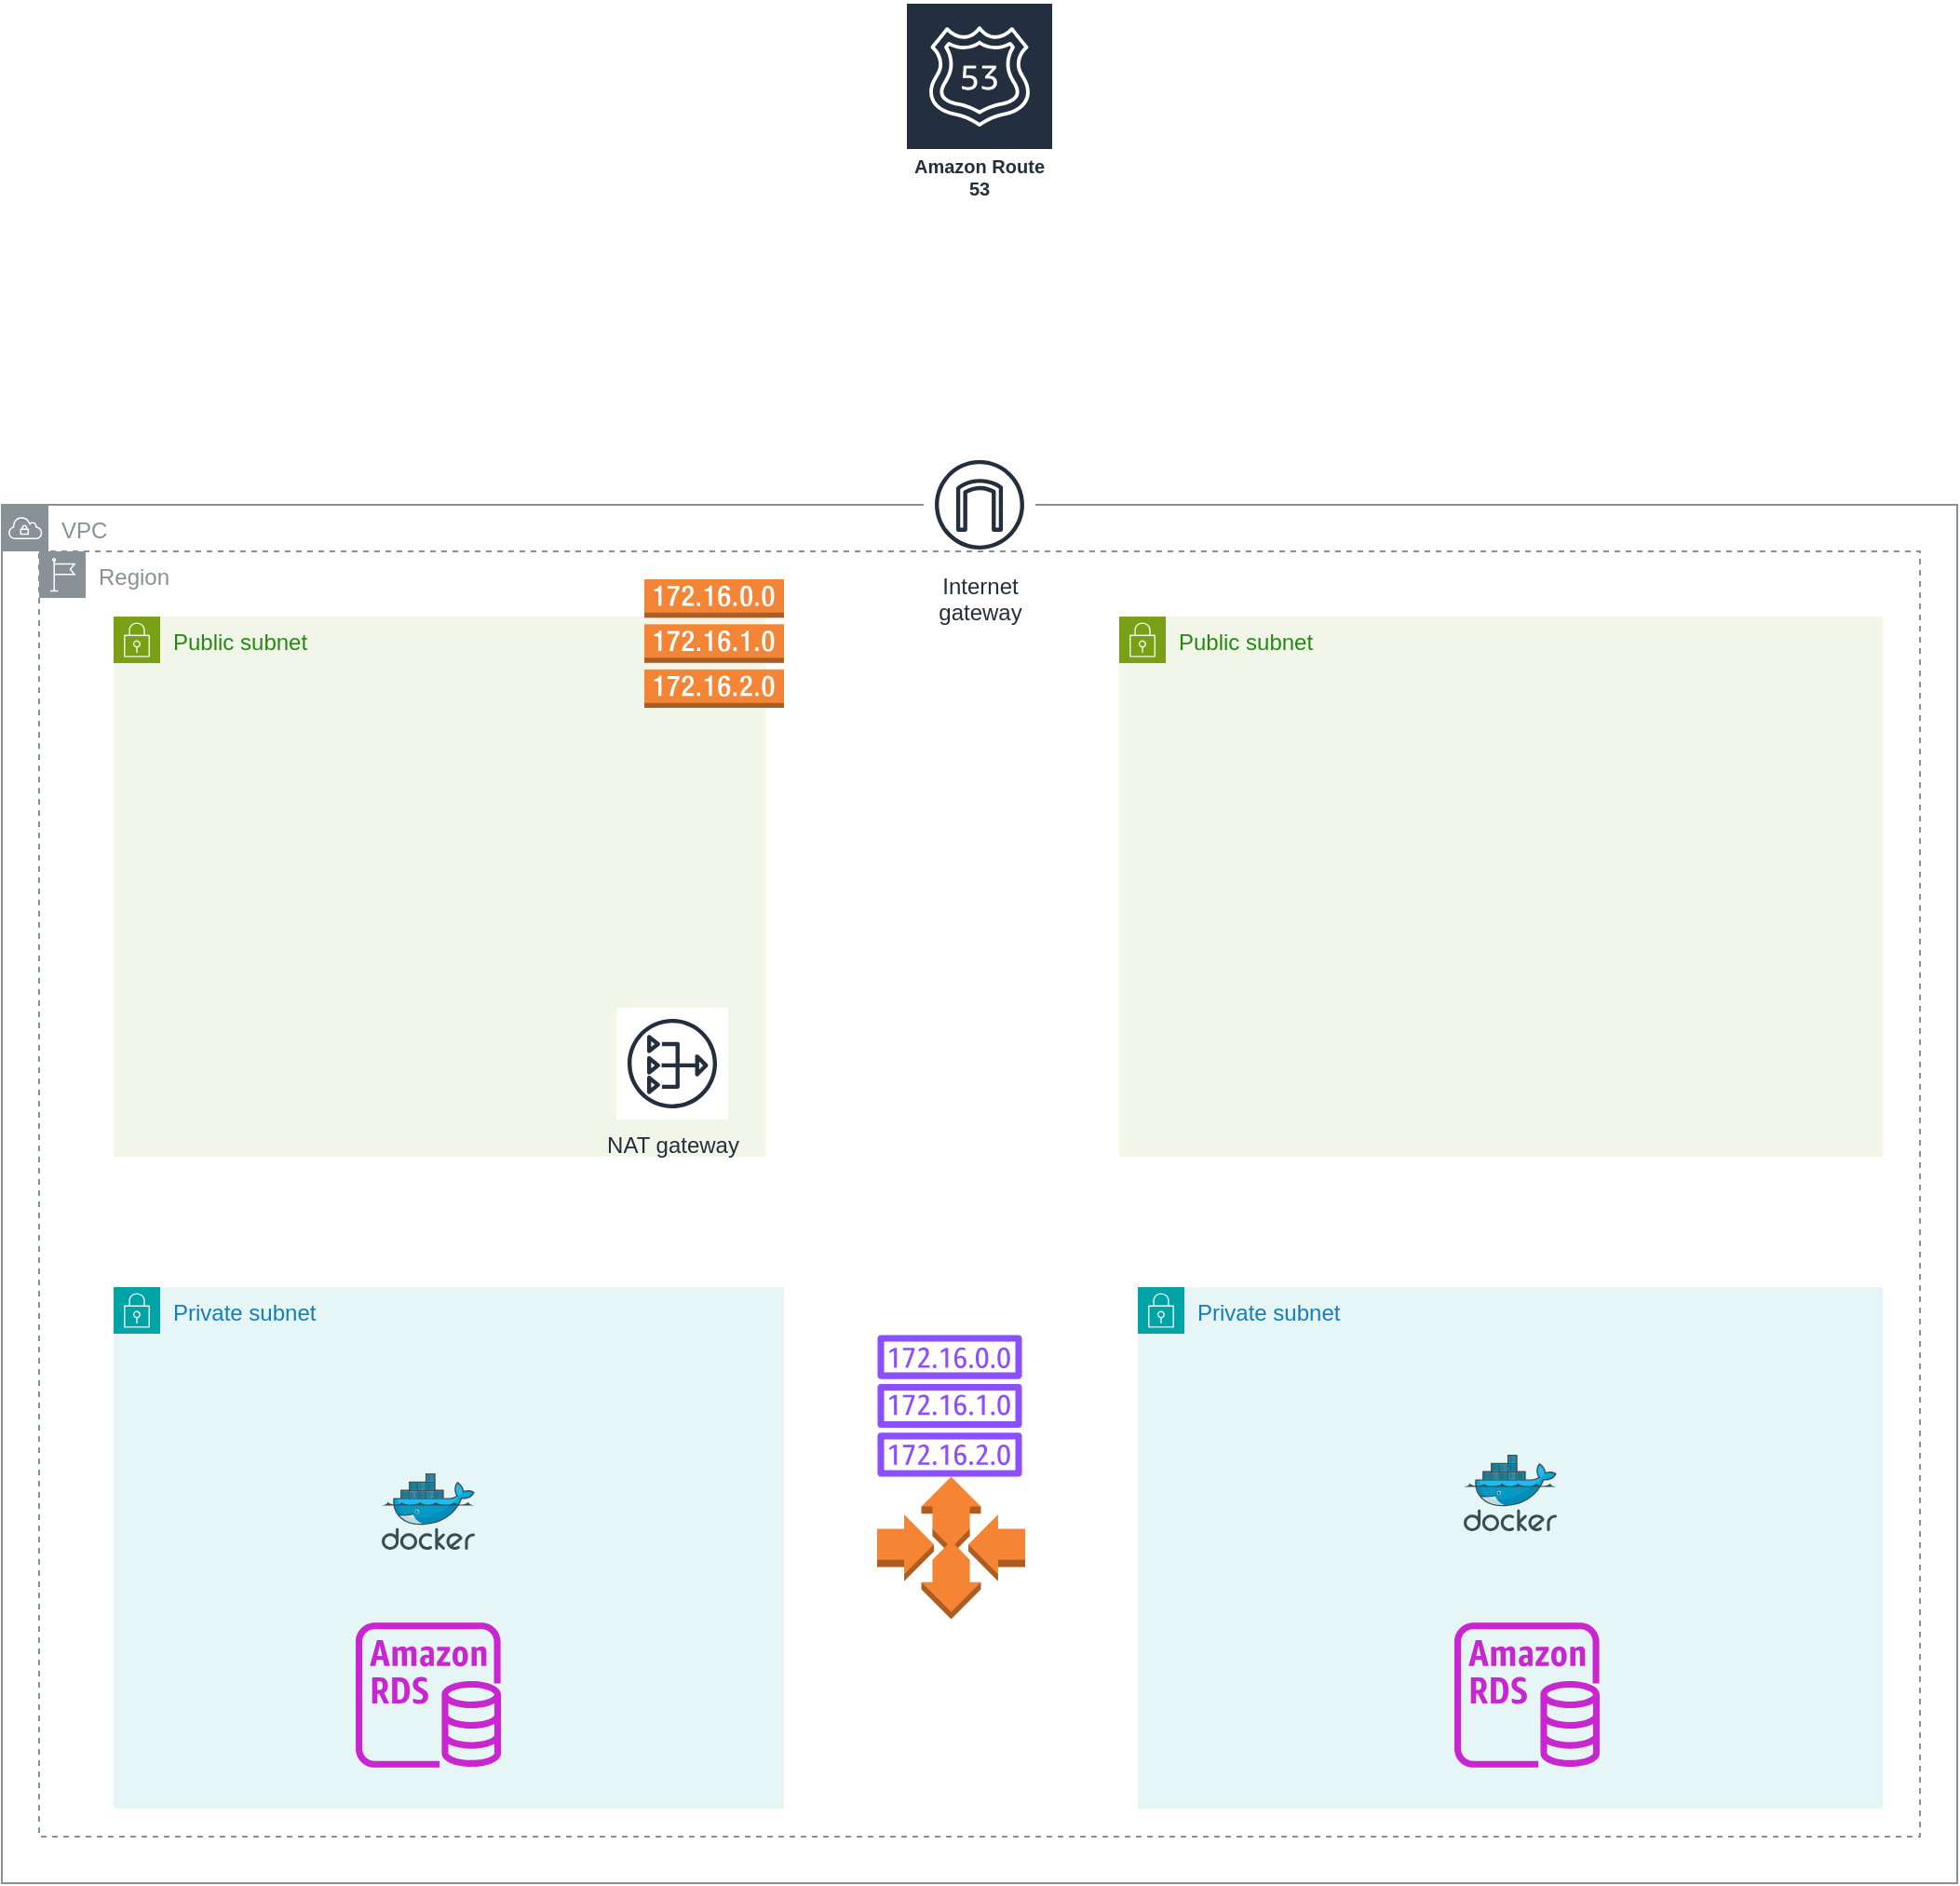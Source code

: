 <mxfile version="24.3.0" type="github">
  <diagram name="Page-1" id="-Y_eyeCRKpiwQtp2OGeJ">
    <mxGraphModel dx="1434" dy="1874" grid="1" gridSize="10" guides="1" tooltips="1" connect="1" arrows="1" fold="1" page="1" pageScale="1" pageWidth="850" pageHeight="1100" math="0" shadow="0">
      <root>
        <mxCell id="0" />
        <mxCell id="1" parent="0" />
        <mxCell id="BaEN7-JFjhf3_HjdtKpQ-1" value="VPC" style="sketch=0;outlineConnect=0;gradientColor=none;html=1;whiteSpace=wrap;fontSize=12;fontStyle=0;shape=mxgraph.aws4.group;grIcon=mxgraph.aws4.group_vpc;strokeColor=#879196;fillColor=none;verticalAlign=top;align=left;spacingLeft=30;fontColor=#879196;dashed=0;" vertex="1" parent="1">
          <mxGeometry x="20" y="40" width="1050" height="740" as="geometry" />
        </mxCell>
        <mxCell id="BaEN7-JFjhf3_HjdtKpQ-3" value="Internet&#xa;gateway" style="sketch=0;outlineConnect=0;fontColor=#232F3E;gradientColor=none;strokeColor=#232F3E;fillColor=#ffffff;dashed=0;verticalLabelPosition=bottom;verticalAlign=top;align=center;html=1;fontSize=12;fontStyle=0;aspect=fixed;shape=mxgraph.aws4.resourceIcon;resIcon=mxgraph.aws4.internet_gateway;" vertex="1" parent="1">
          <mxGeometry x="515" y="10" width="60" height="60" as="geometry" />
        </mxCell>
        <mxCell id="BaEN7-JFjhf3_HjdtKpQ-4" value="Amazon Route 53" style="sketch=0;outlineConnect=0;fontColor=#232F3E;gradientColor=none;strokeColor=#ffffff;fillColor=#232F3E;dashed=0;verticalLabelPosition=middle;verticalAlign=bottom;align=center;html=1;whiteSpace=wrap;fontSize=10;fontStyle=1;spacing=3;shape=mxgraph.aws4.productIcon;prIcon=mxgraph.aws4.route_53;" vertex="1" parent="1">
          <mxGeometry x="505" y="-230" width="80" height="110" as="geometry" />
        </mxCell>
        <mxCell id="BaEN7-JFjhf3_HjdtKpQ-6" value="Region" style="sketch=0;outlineConnect=0;gradientColor=none;html=1;whiteSpace=wrap;fontSize=12;fontStyle=0;shape=mxgraph.aws4.group;grIcon=mxgraph.aws4.group_region;strokeColor=#879196;fillColor=none;verticalAlign=top;align=left;spacingLeft=30;fontColor=#879196;dashed=1;" vertex="1" parent="1">
          <mxGeometry x="40" y="65" width="1010" height="690" as="geometry" />
        </mxCell>
        <mxCell id="BaEN7-JFjhf3_HjdtKpQ-7" value="Public subnet" style="points=[[0,0],[0.25,0],[0.5,0],[0.75,0],[1,0],[1,0.25],[1,0.5],[1,0.75],[1,1],[0.75,1],[0.5,1],[0.25,1],[0,1],[0,0.75],[0,0.5],[0,0.25]];outlineConnect=0;gradientColor=none;html=1;whiteSpace=wrap;fontSize=12;fontStyle=0;container=1;pointerEvents=0;collapsible=0;recursiveResize=0;shape=mxgraph.aws4.group;grIcon=mxgraph.aws4.group_security_group;grStroke=0;strokeColor=#7AA116;fillColor=#F2F6E8;verticalAlign=top;align=left;spacingLeft=30;fontColor=#248814;dashed=0;" vertex="1" parent="1">
          <mxGeometry x="80" y="100" width="350" height="290" as="geometry" />
        </mxCell>
        <mxCell id="BaEN7-JFjhf3_HjdtKpQ-8" value="Public subnet" style="points=[[0,0],[0.25,0],[0.5,0],[0.75,0],[1,0],[1,0.25],[1,0.5],[1,0.75],[1,1],[0.75,1],[0.5,1],[0.25,1],[0,1],[0,0.75],[0,0.5],[0,0.25]];outlineConnect=0;gradientColor=none;html=1;whiteSpace=wrap;fontSize=12;fontStyle=0;container=1;pointerEvents=0;collapsible=0;recursiveResize=0;shape=mxgraph.aws4.group;grIcon=mxgraph.aws4.group_security_group;grStroke=0;strokeColor=#7AA116;fillColor=#F2F6E8;verticalAlign=top;align=left;spacingLeft=30;fontColor=#248814;dashed=0;" vertex="1" parent="1">
          <mxGeometry x="620" y="100" width="410" height="290" as="geometry" />
        </mxCell>
        <mxCell id="BaEN7-JFjhf3_HjdtKpQ-9" value="Private subnet" style="points=[[0,0],[0.25,0],[0.5,0],[0.75,0],[1,0],[1,0.25],[1,0.5],[1,0.75],[1,1],[0.75,1],[0.5,1],[0.25,1],[0,1],[0,0.75],[0,0.5],[0,0.25]];outlineConnect=0;gradientColor=none;html=1;whiteSpace=wrap;fontSize=12;fontStyle=0;container=1;pointerEvents=0;collapsible=0;recursiveResize=0;shape=mxgraph.aws4.group;grIcon=mxgraph.aws4.group_security_group;grStroke=0;strokeColor=#00A4A6;fillColor=#E6F6F7;verticalAlign=top;align=left;spacingLeft=30;fontColor=#147EBA;dashed=0;" vertex="1" parent="1">
          <mxGeometry x="80" y="460" width="360" height="280" as="geometry" />
        </mxCell>
        <mxCell id="BaEN7-JFjhf3_HjdtKpQ-15" value="" style="image;sketch=0;aspect=fixed;html=1;points=[];align=center;fontSize=12;image=img/lib/mscae/Docker.svg;" vertex="1" parent="BaEN7-JFjhf3_HjdtKpQ-9">
          <mxGeometry x="144" y="100" width="50" height="41" as="geometry" />
        </mxCell>
        <mxCell id="BaEN7-JFjhf3_HjdtKpQ-10" value="Private subnet" style="points=[[0,0],[0.25,0],[0.5,0],[0.75,0],[1,0],[1,0.25],[1,0.5],[1,0.75],[1,1],[0.75,1],[0.5,1],[0.25,1],[0,1],[0,0.75],[0,0.5],[0,0.25]];outlineConnect=0;gradientColor=none;html=1;whiteSpace=wrap;fontSize=12;fontStyle=0;container=1;pointerEvents=0;collapsible=0;recursiveResize=0;shape=mxgraph.aws4.group;grIcon=mxgraph.aws4.group_security_group;grStroke=0;strokeColor=#00A4A6;fillColor=#E6F6F7;verticalAlign=top;align=left;spacingLeft=30;fontColor=#147EBA;dashed=0;" vertex="1" parent="1">
          <mxGeometry x="630" y="460" width="400" height="280" as="geometry" />
        </mxCell>
        <mxCell id="BaEN7-JFjhf3_HjdtKpQ-13" value="" style="sketch=0;outlineConnect=0;fontColor=#232F3E;gradientColor=none;fillColor=#C925D1;strokeColor=none;dashed=0;verticalLabelPosition=bottom;verticalAlign=top;align=center;html=1;fontSize=12;fontStyle=0;aspect=fixed;pointerEvents=1;shape=mxgraph.aws4.rds_instance;" vertex="1" parent="BaEN7-JFjhf3_HjdtKpQ-10">
          <mxGeometry x="170" y="180" width="78" height="78" as="geometry" />
        </mxCell>
        <mxCell id="BaEN7-JFjhf3_HjdtKpQ-14" value="" style="image;sketch=0;aspect=fixed;html=1;points=[];align=center;fontSize=12;image=img/lib/mscae/Docker.svg;" vertex="1" parent="BaEN7-JFjhf3_HjdtKpQ-10">
          <mxGeometry x="175" y="90" width="50" height="41" as="geometry" />
        </mxCell>
        <mxCell id="BaEN7-JFjhf3_HjdtKpQ-11" value="NAT gateway" style="sketch=0;outlineConnect=0;fontColor=#232F3E;gradientColor=none;strokeColor=#232F3E;fillColor=#ffffff;dashed=0;verticalLabelPosition=bottom;verticalAlign=top;align=center;html=1;fontSize=12;fontStyle=0;aspect=fixed;shape=mxgraph.aws4.resourceIcon;resIcon=mxgraph.aws4.nat_gateway;" vertex="1" parent="1">
          <mxGeometry x="350" y="310" width="60" height="60" as="geometry" />
        </mxCell>
        <mxCell id="BaEN7-JFjhf3_HjdtKpQ-12" value="" style="sketch=0;outlineConnect=0;fontColor=#232F3E;gradientColor=none;fillColor=#C925D1;strokeColor=none;dashed=0;verticalLabelPosition=bottom;verticalAlign=top;align=center;html=1;fontSize=12;fontStyle=0;aspect=fixed;pointerEvents=1;shape=mxgraph.aws4.rds_instance;" vertex="1" parent="1">
          <mxGeometry x="210" y="640" width="78" height="78" as="geometry" />
        </mxCell>
        <mxCell id="BaEN7-JFjhf3_HjdtKpQ-16" value="" style="outlineConnect=0;dashed=0;verticalLabelPosition=bottom;verticalAlign=top;align=center;html=1;shape=mxgraph.aws3.auto_scaling;fillColor=#F58534;gradientColor=none;" vertex="1" parent="1">
          <mxGeometry x="490" y="561.75" width="79.5" height="76.5" as="geometry" />
        </mxCell>
        <mxCell id="BaEN7-JFjhf3_HjdtKpQ-17" value="" style="outlineConnect=0;dashed=0;verticalLabelPosition=bottom;verticalAlign=top;align=center;html=1;shape=mxgraph.aws3.route_table;fillColor=#F58536;gradientColor=none;" vertex="1" parent="1">
          <mxGeometry x="365" y="80" width="75" height="69" as="geometry" />
        </mxCell>
        <mxCell id="BaEN7-JFjhf3_HjdtKpQ-18" value="" style="sketch=0;outlineConnect=0;fontColor=#232F3E;gradientColor=none;fillColor=#8C4FFF;strokeColor=none;dashed=0;verticalLabelPosition=bottom;verticalAlign=top;align=center;html=1;fontSize=12;fontStyle=0;aspect=fixed;pointerEvents=1;shape=mxgraph.aws4.route_table;" vertex="1" parent="1">
          <mxGeometry x="490" y="485.75" width="78" height="76" as="geometry" />
        </mxCell>
      </root>
    </mxGraphModel>
  </diagram>
</mxfile>
